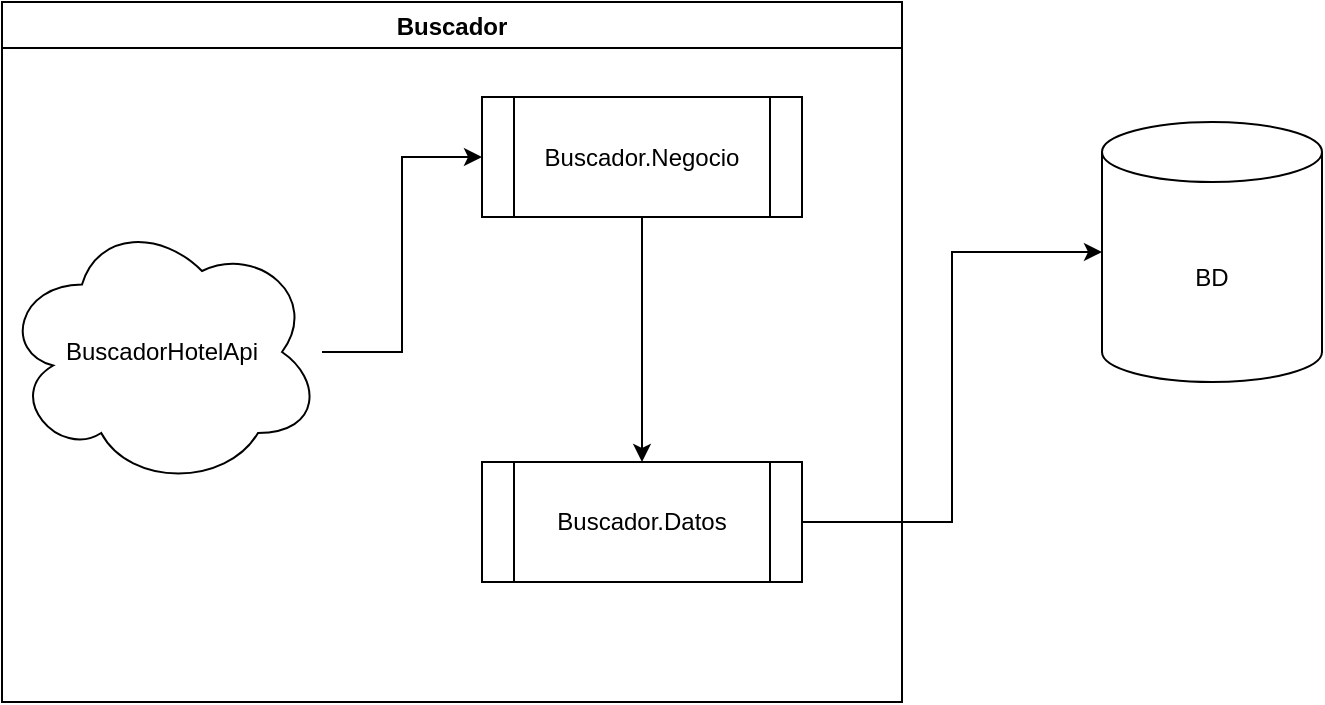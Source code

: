 <mxfile version="24.0.2" type="device">
  <diagram name="Página-1" id="GeQOmckcIpQ-SUBUToGG">
    <mxGraphModel dx="1194" dy="708" grid="1" gridSize="10" guides="1" tooltips="1" connect="1" arrows="1" fold="1" page="1" pageScale="1" pageWidth="827" pageHeight="1169" math="0" shadow="0">
      <root>
        <mxCell id="0" />
        <mxCell id="1" parent="0" />
        <mxCell id="kiB-3f8cxp7KgRu3JJvz-1" value="BD" style="shape=cylinder3;whiteSpace=wrap;html=1;boundedLbl=1;backgroundOutline=1;size=15;" vertex="1" parent="1">
          <mxGeometry x="610" y="160" width="110" height="130" as="geometry" />
        </mxCell>
        <mxCell id="kiB-3f8cxp7KgRu3JJvz-3" value="Buscador" style="swimlane;" vertex="1" parent="1">
          <mxGeometry x="60" y="100" width="450" height="350" as="geometry" />
        </mxCell>
        <mxCell id="kiB-3f8cxp7KgRu3JJvz-6" style="edgeStyle=orthogonalEdgeStyle;rounded=0;orthogonalLoop=1;jettySize=auto;html=1;entryX=0;entryY=0.5;entryDx=0;entryDy=0;" edge="1" parent="kiB-3f8cxp7KgRu3JJvz-3" source="kiB-3f8cxp7KgRu3JJvz-4" target="kiB-3f8cxp7KgRu3JJvz-5">
          <mxGeometry relative="1" as="geometry" />
        </mxCell>
        <mxCell id="kiB-3f8cxp7KgRu3JJvz-4" value="BuscadorHotelApi" style="ellipse;shape=cloud;whiteSpace=wrap;html=1;" vertex="1" parent="kiB-3f8cxp7KgRu3JJvz-3">
          <mxGeometry y="107.5" width="160" height="135" as="geometry" />
        </mxCell>
        <mxCell id="kiB-3f8cxp7KgRu3JJvz-9" style="edgeStyle=orthogonalEdgeStyle;rounded=0;orthogonalLoop=1;jettySize=auto;html=1;entryX=0.5;entryY=0;entryDx=0;entryDy=0;" edge="1" parent="kiB-3f8cxp7KgRu3JJvz-3" source="kiB-3f8cxp7KgRu3JJvz-5" target="kiB-3f8cxp7KgRu3JJvz-8">
          <mxGeometry relative="1" as="geometry" />
        </mxCell>
        <mxCell id="kiB-3f8cxp7KgRu3JJvz-5" value="Buscador.Negocio" style="shape=process;whiteSpace=wrap;html=1;backgroundOutline=1;" vertex="1" parent="kiB-3f8cxp7KgRu3JJvz-3">
          <mxGeometry x="240" y="47.5" width="160" height="60" as="geometry" />
        </mxCell>
        <mxCell id="kiB-3f8cxp7KgRu3JJvz-8" value="Buscador.Datos" style="shape=process;whiteSpace=wrap;html=1;backgroundOutline=1;" vertex="1" parent="kiB-3f8cxp7KgRu3JJvz-3">
          <mxGeometry x="240" y="230" width="160" height="60" as="geometry" />
        </mxCell>
        <mxCell id="kiB-3f8cxp7KgRu3JJvz-10" style="edgeStyle=orthogonalEdgeStyle;rounded=0;orthogonalLoop=1;jettySize=auto;html=1;entryX=0;entryY=0.5;entryDx=0;entryDy=0;entryPerimeter=0;" edge="1" parent="1" source="kiB-3f8cxp7KgRu3JJvz-8" target="kiB-3f8cxp7KgRu3JJvz-1">
          <mxGeometry relative="1" as="geometry" />
        </mxCell>
      </root>
    </mxGraphModel>
  </diagram>
</mxfile>
